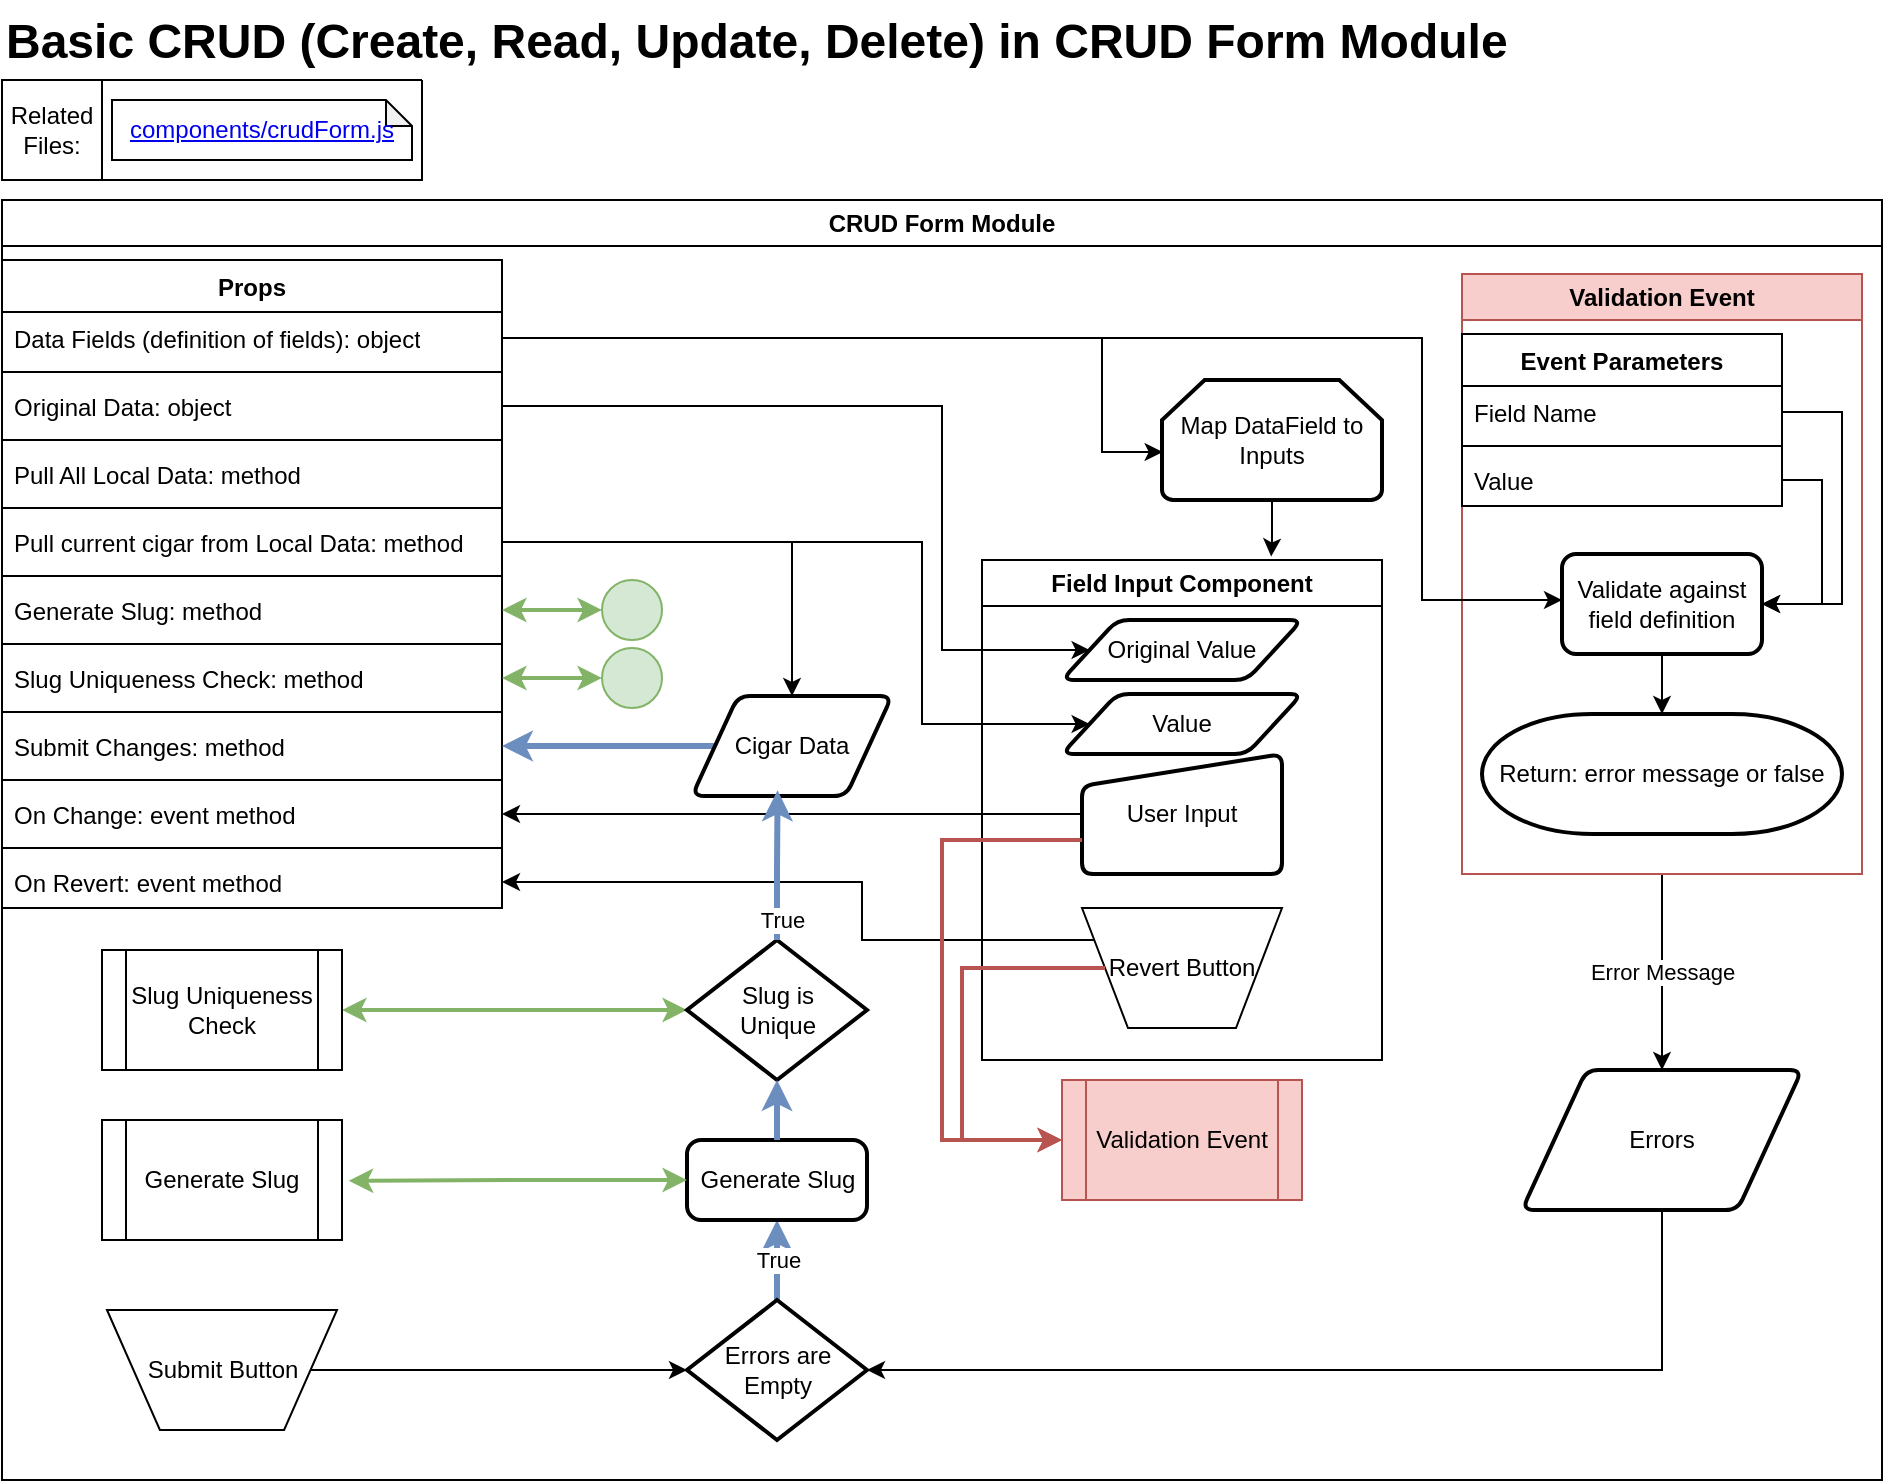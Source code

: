 <mxfile version="26.2.13">
  <diagram name="Page-1" id="9TfbhumZKOwv8vjmnpY6">
    <mxGraphModel dx="1239" dy="737" grid="1" gridSize="10" guides="1" tooltips="1" connect="1" arrows="1" fold="1" page="1" pageScale="1" pageWidth="850" pageHeight="1100" background="#ffffff" math="0" shadow="0">
      <root>
        <mxCell id="0" />
        <mxCell id="1" parent="0" />
        <mxCell id="gF07o2XM8CqkStnafHHP-1" value="&lt;h1 style=&quot;margin-top: 0px;&quot;&gt;Basic CRUD (Create, Read, Update, Delete) in CRUD Form Module&lt;/h1&gt;" style="text;html=1;whiteSpace=wrap;overflow=hidden;rounded=0;" parent="1" vertex="1">
          <mxGeometry x="10" y="10" width="950" height="40" as="geometry" />
        </mxCell>
        <mxCell id="gF07o2XM8CqkStnafHHP-4" value="Related Files:" style="whiteSpace=wrap;html=1;aspect=fixed;" parent="1" vertex="1">
          <mxGeometry x="10" y="50" width="50" height="50" as="geometry" />
        </mxCell>
        <mxCell id="gF07o2XM8CqkStnafHHP-5" value="" style="swimlane;startSize=0;" parent="1" vertex="1">
          <mxGeometry x="60" y="50" width="160" height="50" as="geometry">
            <mxRectangle x="60" y="50" width="50" height="40" as="alternateBounds" />
          </mxGeometry>
        </mxCell>
        <mxCell id="gF07o2XM8CqkStnafHHP-9" value="&lt;a href=&quot;https://github.com/macglencoe/EmporiumWebsite/blob/cms/components/crudForm.js&quot;&gt;components/crudForm.js&lt;/a&gt;" style="shape=note;whiteSpace=wrap;html=1;backgroundOutline=1;darkOpacity=0.05;size=13;" parent="gF07o2XM8CqkStnafHHP-5" vertex="1">
          <mxGeometry x="5" y="10" width="150" height="30" as="geometry" />
        </mxCell>
        <mxCell id="gF07o2XM8CqkStnafHHP-16" value="CRUD Form Module" style="swimlane;whiteSpace=wrap;html=1;" parent="1" vertex="1">
          <mxGeometry x="10" y="110" width="940" height="640" as="geometry">
            <mxRectangle x="10" y="210" width="140" height="30" as="alternateBounds" />
          </mxGeometry>
        </mxCell>
        <mxCell id="gF07o2XM8CqkStnafHHP-33" value="Props" style="swimlane;fontStyle=1;align=center;verticalAlign=top;childLayout=stackLayout;horizontal=1;startSize=26;horizontalStack=0;resizeParent=1;resizeParentMax=0;resizeLast=0;collapsible=1;marginBottom=0;whiteSpace=wrap;html=1;" parent="gF07o2XM8CqkStnafHHP-16" vertex="1">
          <mxGeometry y="30" width="250" height="324" as="geometry" />
        </mxCell>
        <mxCell id="gF07o2XM8CqkStnafHHP-34" value="Data Fields (definition of fields): object" style="text;strokeColor=none;fillColor=none;align=left;verticalAlign=top;spacingLeft=4;spacingRight=4;overflow=hidden;rotatable=0;points=[[0,0.5],[1,0.5]];portConstraint=eastwest;whiteSpace=wrap;html=1;" parent="gF07o2XM8CqkStnafHHP-33" vertex="1">
          <mxGeometry y="26" width="250" height="26" as="geometry" />
        </mxCell>
        <mxCell id="gF07o2XM8CqkStnafHHP-35" value="" style="line;strokeWidth=1;fillColor=none;align=left;verticalAlign=middle;spacingTop=-1;spacingLeft=3;spacingRight=3;rotatable=0;labelPosition=right;points=[];portConstraint=eastwest;strokeColor=inherit;" parent="gF07o2XM8CqkStnafHHP-33" vertex="1">
          <mxGeometry y="52" width="250" height="8" as="geometry" />
        </mxCell>
        <mxCell id="gF07o2XM8CqkStnafHHP-38" value="Original Data: object" style="text;strokeColor=none;fillColor=none;align=left;verticalAlign=top;spacingLeft=4;spacingRight=4;overflow=hidden;rotatable=0;points=[[0,0.5],[1,0.5]];portConstraint=eastwest;whiteSpace=wrap;html=1;" parent="gF07o2XM8CqkStnafHHP-33" vertex="1">
          <mxGeometry y="60" width="250" height="26" as="geometry" />
        </mxCell>
        <mxCell id="gF07o2XM8CqkStnafHHP-39" value="" style="line;strokeWidth=1;fillColor=none;align=left;verticalAlign=middle;spacingTop=-1;spacingLeft=3;spacingRight=3;rotatable=0;labelPosition=right;points=[];portConstraint=eastwest;strokeColor=inherit;" parent="gF07o2XM8CqkStnafHHP-33" vertex="1">
          <mxGeometry y="86" width="250" height="8" as="geometry" />
        </mxCell>
        <mxCell id="gF07o2XM8CqkStnafHHP-36" value="Pull All Local Data: method" style="text;strokeColor=none;fillColor=none;align=left;verticalAlign=top;spacingLeft=4;spacingRight=4;overflow=hidden;rotatable=0;points=[[0,0.5],[1,0.5]];portConstraint=eastwest;whiteSpace=wrap;html=1;" parent="gF07o2XM8CqkStnafHHP-33" vertex="1">
          <mxGeometry y="94" width="250" height="26" as="geometry" />
        </mxCell>
        <mxCell id="gF07o2XM8CqkStnafHHP-40" value="" style="line;strokeWidth=1;fillColor=none;align=left;verticalAlign=middle;spacingTop=-1;spacingLeft=3;spacingRight=3;rotatable=0;labelPosition=right;points=[];portConstraint=eastwest;strokeColor=inherit;" parent="gF07o2XM8CqkStnafHHP-33" vertex="1">
          <mxGeometry y="120" width="250" height="8" as="geometry" />
        </mxCell>
        <mxCell id="gF07o2XM8CqkStnafHHP-41" value="Pull current cigar from Local Data: method" style="text;strokeColor=none;fillColor=none;align=left;verticalAlign=top;spacingLeft=4;spacingRight=4;overflow=hidden;rotatable=0;points=[[0,0.5],[1,0.5]];portConstraint=eastwest;whiteSpace=wrap;html=1;" parent="gF07o2XM8CqkStnafHHP-33" vertex="1">
          <mxGeometry y="128" width="250" height="26" as="geometry" />
        </mxCell>
        <mxCell id="gF07o2XM8CqkStnafHHP-42" value="" style="line;strokeWidth=1;fillColor=none;align=left;verticalAlign=middle;spacingTop=-1;spacingLeft=3;spacingRight=3;rotatable=0;labelPosition=right;points=[];portConstraint=eastwest;strokeColor=inherit;" parent="gF07o2XM8CqkStnafHHP-33" vertex="1">
          <mxGeometry y="154" width="250" height="8" as="geometry" />
        </mxCell>
        <mxCell id="gF07o2XM8CqkStnafHHP-43" value="Generate Slug: method" style="text;strokeColor=none;fillColor=none;align=left;verticalAlign=top;spacingLeft=4;spacingRight=4;overflow=hidden;rotatable=0;points=[[0,0.5],[1,0.5]];portConstraint=eastwest;whiteSpace=wrap;html=1;" parent="gF07o2XM8CqkStnafHHP-33" vertex="1">
          <mxGeometry y="162" width="250" height="26" as="geometry" />
        </mxCell>
        <mxCell id="gF07o2XM8CqkStnafHHP-44" value="" style="line;strokeWidth=1;fillColor=none;align=left;verticalAlign=middle;spacingTop=-1;spacingLeft=3;spacingRight=3;rotatable=0;labelPosition=right;points=[];portConstraint=eastwest;strokeColor=inherit;" parent="gF07o2XM8CqkStnafHHP-33" vertex="1">
          <mxGeometry y="188" width="250" height="8" as="geometry" />
        </mxCell>
        <mxCell id="gF07o2XM8CqkStnafHHP-45" value="Slug Uniqueness Check: method" style="text;strokeColor=none;fillColor=none;align=left;verticalAlign=top;spacingLeft=4;spacingRight=4;overflow=hidden;rotatable=0;points=[[0,0.5],[1,0.5]];portConstraint=eastwest;whiteSpace=wrap;html=1;" parent="gF07o2XM8CqkStnafHHP-33" vertex="1">
          <mxGeometry y="196" width="250" height="26" as="geometry" />
        </mxCell>
        <mxCell id="gF07o2XM8CqkStnafHHP-46" value="" style="line;strokeWidth=1;fillColor=none;align=left;verticalAlign=middle;spacingTop=-1;spacingLeft=3;spacingRight=3;rotatable=0;labelPosition=right;points=[];portConstraint=eastwest;strokeColor=inherit;" parent="gF07o2XM8CqkStnafHHP-33" vertex="1">
          <mxGeometry y="222" width="250" height="8" as="geometry" />
        </mxCell>
        <mxCell id="gF07o2XM8CqkStnafHHP-47" value="Submit Changes: method" style="text;strokeColor=none;fillColor=none;align=left;verticalAlign=top;spacingLeft=4;spacingRight=4;overflow=hidden;rotatable=0;points=[[0,0.5],[1,0.5]];portConstraint=eastwest;whiteSpace=wrap;html=1;" parent="gF07o2XM8CqkStnafHHP-33" vertex="1">
          <mxGeometry y="230" width="250" height="26" as="geometry" />
        </mxCell>
        <mxCell id="gF07o2XM8CqkStnafHHP-48" value="" style="line;strokeWidth=1;fillColor=none;align=left;verticalAlign=middle;spacingTop=-1;spacingLeft=3;spacingRight=3;rotatable=0;labelPosition=right;points=[];portConstraint=eastwest;strokeColor=inherit;" parent="gF07o2XM8CqkStnafHHP-33" vertex="1">
          <mxGeometry y="256" width="250" height="8" as="geometry" />
        </mxCell>
        <mxCell id="gF07o2XM8CqkStnafHHP-49" value="On Change: event method" style="text;strokeColor=none;fillColor=none;align=left;verticalAlign=top;spacingLeft=4;spacingRight=4;overflow=hidden;rotatable=0;points=[[0,0.5],[1,0.5]];portConstraint=eastwest;whiteSpace=wrap;html=1;" parent="gF07o2XM8CqkStnafHHP-33" vertex="1">
          <mxGeometry y="264" width="250" height="26" as="geometry" />
        </mxCell>
        <mxCell id="gF07o2XM8CqkStnafHHP-50" value="" style="line;strokeWidth=1;fillColor=none;align=left;verticalAlign=middle;spacingTop=-1;spacingLeft=3;spacingRight=3;rotatable=0;labelPosition=right;points=[];portConstraint=eastwest;strokeColor=inherit;" parent="gF07o2XM8CqkStnafHHP-33" vertex="1">
          <mxGeometry y="290" width="250" height="8" as="geometry" />
        </mxCell>
        <mxCell id="gF07o2XM8CqkStnafHHP-51" value="On Revert: event method" style="text;strokeColor=none;fillColor=none;align=left;verticalAlign=top;spacingLeft=4;spacingRight=4;overflow=hidden;rotatable=0;points=[[0,0.5],[1,0.5]];portConstraint=eastwest;whiteSpace=wrap;html=1;" parent="gF07o2XM8CqkStnafHHP-33" vertex="1">
          <mxGeometry y="298" width="250" height="26" as="geometry" />
        </mxCell>
        <mxCell id="qtyGDBOndFJ6fSlMXyA5-16" value="Error Message" style="edgeStyle=orthogonalEdgeStyle;rounded=0;orthogonalLoop=1;jettySize=auto;html=1;entryX=0.5;entryY=0;entryDx=0;entryDy=0;" edge="1" parent="gF07o2XM8CqkStnafHHP-16" source="qtyGDBOndFJ6fSlMXyA5-3" target="qtyGDBOndFJ6fSlMXyA5-4">
          <mxGeometry relative="1" as="geometry" />
        </mxCell>
        <mxCell id="qtyGDBOndFJ6fSlMXyA5-3" value="Validation Event" style="swimlane;whiteSpace=wrap;html=1;fillColor=#f8cecc;strokeColor=#b85450;" vertex="1" parent="gF07o2XM8CqkStnafHHP-16">
          <mxGeometry x="730" y="37" width="200" height="300" as="geometry" />
        </mxCell>
        <mxCell id="qtyGDBOndFJ6fSlMXyA5-5" value="Event Parameters" style="swimlane;fontStyle=1;align=center;verticalAlign=top;childLayout=stackLayout;horizontal=1;startSize=26;horizontalStack=0;resizeParent=1;resizeParentMax=0;resizeLast=0;collapsible=1;marginBottom=0;whiteSpace=wrap;html=1;" vertex="1" parent="qtyGDBOndFJ6fSlMXyA5-3">
          <mxGeometry y="30" width="160" height="86" as="geometry" />
        </mxCell>
        <mxCell id="qtyGDBOndFJ6fSlMXyA5-6" value="Field Name" style="text;strokeColor=none;fillColor=none;align=left;verticalAlign=top;spacingLeft=4;spacingRight=4;overflow=hidden;rotatable=0;points=[[0,0.5],[1,0.5]];portConstraint=eastwest;whiteSpace=wrap;html=1;" vertex="1" parent="qtyGDBOndFJ6fSlMXyA5-5">
          <mxGeometry y="26" width="160" height="26" as="geometry" />
        </mxCell>
        <mxCell id="qtyGDBOndFJ6fSlMXyA5-7" value="" style="line;strokeWidth=1;fillColor=none;align=left;verticalAlign=middle;spacingTop=-1;spacingLeft=3;spacingRight=3;rotatable=0;labelPosition=right;points=[];portConstraint=eastwest;strokeColor=inherit;" vertex="1" parent="qtyGDBOndFJ6fSlMXyA5-5">
          <mxGeometry y="52" width="160" height="8" as="geometry" />
        </mxCell>
        <mxCell id="qtyGDBOndFJ6fSlMXyA5-8" value="Value" style="text;strokeColor=none;fillColor=none;align=left;verticalAlign=top;spacingLeft=4;spacingRight=4;overflow=hidden;rotatable=0;points=[[0,0.5],[1,0.5]];portConstraint=eastwest;whiteSpace=wrap;html=1;" vertex="1" parent="qtyGDBOndFJ6fSlMXyA5-5">
          <mxGeometry y="60" width="160" height="26" as="geometry" />
        </mxCell>
        <mxCell id="qtyGDBOndFJ6fSlMXyA5-10" value="Validate against field definition" style="rounded=1;whiteSpace=wrap;html=1;absoluteArcSize=1;arcSize=14;strokeWidth=2;" vertex="1" parent="qtyGDBOndFJ6fSlMXyA5-3">
          <mxGeometry x="50" y="140" width="100" height="50" as="geometry" />
        </mxCell>
        <mxCell id="qtyGDBOndFJ6fSlMXyA5-11" style="edgeStyle=orthogonalEdgeStyle;rounded=0;orthogonalLoop=1;jettySize=auto;html=1;entryX=1;entryY=0.5;entryDx=0;entryDy=0;exitX=1;exitY=0.5;exitDx=0;exitDy=0;" edge="1" parent="qtyGDBOndFJ6fSlMXyA5-3" source="qtyGDBOndFJ6fSlMXyA5-6" target="qtyGDBOndFJ6fSlMXyA5-10">
          <mxGeometry relative="1" as="geometry">
            <Array as="points">
              <mxPoint x="190" y="69" />
              <mxPoint x="190" y="165" />
            </Array>
          </mxGeometry>
        </mxCell>
        <mxCell id="qtyGDBOndFJ6fSlMXyA5-13" style="edgeStyle=orthogonalEdgeStyle;rounded=0;orthogonalLoop=1;jettySize=auto;html=1;entryX=1;entryY=0.5;entryDx=0;entryDy=0;exitX=1;exitY=0.5;exitDx=0;exitDy=0;" edge="1" parent="qtyGDBOndFJ6fSlMXyA5-3" source="qtyGDBOndFJ6fSlMXyA5-8" target="qtyGDBOndFJ6fSlMXyA5-10">
          <mxGeometry relative="1" as="geometry" />
        </mxCell>
        <mxCell id="qtyGDBOndFJ6fSlMXyA5-14" value="Return: error message or false" style="strokeWidth=2;html=1;shape=mxgraph.flowchart.terminator;whiteSpace=wrap;" vertex="1" parent="qtyGDBOndFJ6fSlMXyA5-3">
          <mxGeometry x="10" y="220" width="180" height="60" as="geometry" />
        </mxCell>
        <mxCell id="qtyGDBOndFJ6fSlMXyA5-15" style="edgeStyle=orthogonalEdgeStyle;rounded=0;orthogonalLoop=1;jettySize=auto;html=1;entryX=0.5;entryY=0;entryDx=0;entryDy=0;entryPerimeter=0;" edge="1" parent="qtyGDBOndFJ6fSlMXyA5-3" source="qtyGDBOndFJ6fSlMXyA5-10" target="qtyGDBOndFJ6fSlMXyA5-14">
          <mxGeometry relative="1" as="geometry" />
        </mxCell>
        <mxCell id="qtyGDBOndFJ6fSlMXyA5-4" value="Errors" style="shape=parallelogram;html=1;strokeWidth=2;perimeter=parallelogramPerimeter;whiteSpace=wrap;rounded=1;arcSize=12;size=0.23;" vertex="1" parent="gF07o2XM8CqkStnafHHP-16">
          <mxGeometry x="760" y="435" width="140" height="70" as="geometry" />
        </mxCell>
        <mxCell id="qtyGDBOndFJ6fSlMXyA5-9" style="edgeStyle=orthogonalEdgeStyle;rounded=0;orthogonalLoop=1;jettySize=auto;html=1;" edge="1" parent="gF07o2XM8CqkStnafHHP-16" source="gF07o2XM8CqkStnafHHP-34" target="qtyGDBOndFJ6fSlMXyA5-10">
          <mxGeometry relative="1" as="geometry">
            <mxPoint x="620.0" y="490" as="targetPoint" />
            <Array as="points">
              <mxPoint x="710" y="69" />
              <mxPoint x="710" y="200" />
            </Array>
          </mxGeometry>
        </mxCell>
        <mxCell id="qtyGDBOndFJ6fSlMXyA5-20" style="edgeStyle=orthogonalEdgeStyle;rounded=0;orthogonalLoop=1;jettySize=auto;html=1;entryX=0.723;entryY=-0.007;entryDx=0;entryDy=0;entryPerimeter=0;" edge="1" parent="gF07o2XM8CqkStnafHHP-16" source="qtyGDBOndFJ6fSlMXyA5-17" target="qtyGDBOndFJ6fSlMXyA5-19">
          <mxGeometry relative="1" as="geometry" />
        </mxCell>
        <mxCell id="qtyGDBOndFJ6fSlMXyA5-17" value="Map DataField to Inputs" style="strokeWidth=2;html=1;shape=mxgraph.flowchart.loop_limit;whiteSpace=wrap;" vertex="1" parent="gF07o2XM8CqkStnafHHP-16">
          <mxGeometry x="580" y="90" width="110" height="60" as="geometry" />
        </mxCell>
        <mxCell id="qtyGDBOndFJ6fSlMXyA5-19" value="Field Input Component" style="swimlane;whiteSpace=wrap;html=1;" vertex="1" parent="gF07o2XM8CqkStnafHHP-16">
          <mxGeometry x="490" y="180" width="200" height="250" as="geometry" />
        </mxCell>
        <mxCell id="qtyGDBOndFJ6fSlMXyA5-1" value="User Input" style="html=1;strokeWidth=2;shape=manualInput;whiteSpace=wrap;rounded=1;size=16;arcSize=11;" vertex="1" parent="qtyGDBOndFJ6fSlMXyA5-19">
          <mxGeometry x="50" y="97" width="100" height="60" as="geometry" />
        </mxCell>
        <mxCell id="qtyGDBOndFJ6fSlMXyA5-21" value="Revert Button" style="verticalLabelPosition=middle;verticalAlign=middle;html=1;shape=trapezoid;perimeter=trapezoidPerimeter;whiteSpace=wrap;size=0.23;arcSize=10;flipV=1;labelPosition=center;align=center;" vertex="1" parent="qtyGDBOndFJ6fSlMXyA5-19">
          <mxGeometry x="50" y="174" width="100" height="60" as="geometry" />
        </mxCell>
        <mxCell id="qtyGDBOndFJ6fSlMXyA5-34" value="Value" style="shape=parallelogram;html=1;strokeWidth=2;perimeter=parallelogramPerimeter;whiteSpace=wrap;rounded=1;arcSize=12;size=0.23;" vertex="1" parent="qtyGDBOndFJ6fSlMXyA5-19">
          <mxGeometry x="40" y="67" width="120" height="30" as="geometry" />
        </mxCell>
        <mxCell id="qtyGDBOndFJ6fSlMXyA5-35" value="Original Value" style="shape=parallelogram;html=1;strokeWidth=2;perimeter=parallelogramPerimeter;whiteSpace=wrap;rounded=1;arcSize=12;size=0.23;" vertex="1" parent="qtyGDBOndFJ6fSlMXyA5-19">
          <mxGeometry x="40" y="30" width="120" height="30" as="geometry" />
        </mxCell>
        <mxCell id="qtyGDBOndFJ6fSlMXyA5-27" value="" style="edgeStyle=orthogonalEdgeStyle;rounded=0;orthogonalLoop=1;jettySize=auto;html=1;entryX=1;entryY=0.5;entryDx=0;entryDy=0;" edge="1" parent="gF07o2XM8CqkStnafHHP-16" source="qtyGDBOndFJ6fSlMXyA5-1" target="gF07o2XM8CqkStnafHHP-49">
          <mxGeometry relative="1" as="geometry">
            <mxPoint x="550" y="417" as="sourcePoint" />
            <mxPoint x="475" y="307" as="targetPoint" />
          </mxGeometry>
        </mxCell>
        <mxCell id="qtyGDBOndFJ6fSlMXyA5-28" value="Validation Event" style="shape=process;whiteSpace=wrap;html=1;backgroundOutline=1;fillColor=#f8cecc;strokeColor=#b85450;" vertex="1" parent="gF07o2XM8CqkStnafHHP-16">
          <mxGeometry x="530" y="440" width="120" height="60" as="geometry" />
        </mxCell>
        <mxCell id="qtyGDBOndFJ6fSlMXyA5-33" style="edgeStyle=orthogonalEdgeStyle;rounded=0;orthogonalLoop=1;jettySize=auto;html=1;entryX=0.003;entryY=0.6;entryDx=0;entryDy=0;entryPerimeter=0;" edge="1" parent="gF07o2XM8CqkStnafHHP-16" source="gF07o2XM8CqkStnafHHP-34" target="qtyGDBOndFJ6fSlMXyA5-17">
          <mxGeometry relative="1" as="geometry">
            <Array as="points">
              <mxPoint x="550" y="69" />
              <mxPoint x="550" y="126" />
            </Array>
          </mxGeometry>
        </mxCell>
        <mxCell id="qtyGDBOndFJ6fSlMXyA5-37" style="edgeStyle=orthogonalEdgeStyle;rounded=0;orthogonalLoop=1;jettySize=auto;html=1;entryX=0;entryY=0.5;entryDx=0;entryDy=0;" edge="1" parent="gF07o2XM8CqkStnafHHP-16" source="gF07o2XM8CqkStnafHHP-38" target="qtyGDBOndFJ6fSlMXyA5-35">
          <mxGeometry relative="1" as="geometry">
            <Array as="points">
              <mxPoint x="470" y="103" />
              <mxPoint x="470" y="225" />
            </Array>
          </mxGeometry>
        </mxCell>
        <mxCell id="qtyGDBOndFJ6fSlMXyA5-38" style="edgeStyle=elbowEdgeStyle;rounded=0;orthogonalLoop=1;jettySize=auto;html=1;entryX=0;entryY=0.5;entryDx=0;entryDy=0;startArrow=none;startFill=0;" edge="1" parent="gF07o2XM8CqkStnafHHP-16" source="gF07o2XM8CqkStnafHHP-41" target="qtyGDBOndFJ6fSlMXyA5-34">
          <mxGeometry relative="1" as="geometry">
            <Array as="points">
              <mxPoint x="460" y="220" />
            </Array>
          </mxGeometry>
        </mxCell>
        <mxCell id="qtyGDBOndFJ6fSlMXyA5-39" style="edgeStyle=orthogonalEdgeStyle;rounded=0;orthogonalLoop=1;jettySize=auto;html=1;entryX=1;entryY=0.5;entryDx=0;entryDy=0;" edge="1" parent="gF07o2XM8CqkStnafHHP-16" source="qtyGDBOndFJ6fSlMXyA5-21" target="gF07o2XM8CqkStnafHHP-51">
          <mxGeometry relative="1" as="geometry">
            <Array as="points">
              <mxPoint x="430" y="370" />
              <mxPoint x="430" y="341" />
            </Array>
          </mxGeometry>
        </mxCell>
        <mxCell id="qtyGDBOndFJ6fSlMXyA5-41" style="edgeStyle=orthogonalEdgeStyle;rounded=0;orthogonalLoop=1;jettySize=auto;html=1;entryX=0;entryY=0.5;entryDx=0;entryDy=0;fillColor=#f8cecc;strokeColor=#b85450;strokeWidth=2;" edge="1" parent="gF07o2XM8CqkStnafHHP-16" source="qtyGDBOndFJ6fSlMXyA5-1" target="qtyGDBOndFJ6fSlMXyA5-28">
          <mxGeometry relative="1" as="geometry">
            <Array as="points">
              <mxPoint x="470" y="320" />
              <mxPoint x="470" y="470" />
            </Array>
          </mxGeometry>
        </mxCell>
        <mxCell id="qtyGDBOndFJ6fSlMXyA5-42" style="edgeStyle=orthogonalEdgeStyle;rounded=0;orthogonalLoop=1;jettySize=auto;html=1;entryX=0;entryY=0.5;entryDx=0;entryDy=0;exitX=0;exitY=0.5;exitDx=0;exitDy=0;fillColor=#f8cecc;strokeColor=#b85450;strokeWidth=2;" edge="1" parent="gF07o2XM8CqkStnafHHP-16" source="qtyGDBOndFJ6fSlMXyA5-21" target="qtyGDBOndFJ6fSlMXyA5-28">
          <mxGeometry relative="1" as="geometry">
            <Array as="points">
              <mxPoint x="480" y="384" />
              <mxPoint x="480" y="470" />
            </Array>
          </mxGeometry>
        </mxCell>
        <mxCell id="qtyGDBOndFJ6fSlMXyA5-46" value="Submit Button" style="verticalLabelPosition=middle;verticalAlign=middle;html=1;shape=trapezoid;perimeter=trapezoidPerimeter;whiteSpace=wrap;size=0.23;arcSize=10;flipV=1;labelPosition=center;align=center;" vertex="1" parent="gF07o2XM8CqkStnafHHP-16">
          <mxGeometry x="52.5" y="555" width="115" height="60" as="geometry" />
        </mxCell>
        <mxCell id="qtyGDBOndFJ6fSlMXyA5-61" value="True" style="edgeStyle=orthogonalEdgeStyle;rounded=0;orthogonalLoop=1;jettySize=auto;html=1;entryX=0.5;entryY=1;entryDx=0;entryDy=0;fillColor=#dae8fc;strokeColor=#6c8ebf;strokeWidth=3;" edge="1" parent="gF07o2XM8CqkStnafHHP-16" source="qtyGDBOndFJ6fSlMXyA5-55" target="qtyGDBOndFJ6fSlMXyA5-60">
          <mxGeometry relative="1" as="geometry" />
        </mxCell>
        <mxCell id="qtyGDBOndFJ6fSlMXyA5-55" value="Errors are Empty" style="strokeWidth=2;html=1;shape=mxgraph.flowchart.decision;whiteSpace=wrap;" vertex="1" parent="gF07o2XM8CqkStnafHHP-16">
          <mxGeometry x="342.5" y="550" width="90" height="70" as="geometry" />
        </mxCell>
        <mxCell id="qtyGDBOndFJ6fSlMXyA5-57" style="edgeStyle=orthogonalEdgeStyle;rounded=0;orthogonalLoop=1;jettySize=auto;html=1;entryX=1;entryY=0.5;entryDx=0;entryDy=0;entryPerimeter=0;" edge="1" parent="gF07o2XM8CqkStnafHHP-16" source="qtyGDBOndFJ6fSlMXyA5-4" target="qtyGDBOndFJ6fSlMXyA5-55">
          <mxGeometry relative="1" as="geometry">
            <Array as="points">
              <mxPoint x="830" y="585" />
            </Array>
          </mxGeometry>
        </mxCell>
        <mxCell id="qtyGDBOndFJ6fSlMXyA5-60" value="Generate Slug" style="rounded=1;whiteSpace=wrap;html=1;absoluteArcSize=1;arcSize=14;strokeWidth=2;" vertex="1" parent="gF07o2XM8CqkStnafHHP-16">
          <mxGeometry x="342.5" y="470" width="90" height="40" as="geometry" />
        </mxCell>
        <mxCell id="qtyGDBOndFJ6fSlMXyA5-76" style="edgeStyle=orthogonalEdgeStyle;rounded=0;orthogonalLoop=1;jettySize=auto;html=1;entryX=1;entryY=0.5;entryDx=0;entryDy=0;startArrow=classic;startFill=1;fillColor=#d5e8d4;strokeColor=#82b366;strokeWidth=2;" edge="1" parent="gF07o2XM8CqkStnafHHP-16" source="qtyGDBOndFJ6fSlMXyA5-63" target="qtyGDBOndFJ6fSlMXyA5-75">
          <mxGeometry relative="1" as="geometry" />
        </mxCell>
        <mxCell id="qtyGDBOndFJ6fSlMXyA5-63" value="Slug is&lt;div&gt;Unique&lt;/div&gt;" style="strokeWidth=2;html=1;shape=mxgraph.flowchart.decision;whiteSpace=wrap;" vertex="1" parent="gF07o2XM8CqkStnafHHP-16">
          <mxGeometry x="342.5" y="370" width="90" height="70" as="geometry" />
        </mxCell>
        <mxCell id="qtyGDBOndFJ6fSlMXyA5-65" style="edgeStyle=orthogonalEdgeStyle;rounded=0;orthogonalLoop=1;jettySize=auto;html=1;entryX=0.5;entryY=1;entryDx=0;entryDy=0;entryPerimeter=0;strokeWidth=3;fillColor=#dae8fc;strokeColor=#6c8ebf;" edge="1" parent="gF07o2XM8CqkStnafHHP-16" source="qtyGDBOndFJ6fSlMXyA5-60" target="qtyGDBOndFJ6fSlMXyA5-63">
          <mxGeometry relative="1" as="geometry" />
        </mxCell>
        <mxCell id="qtyGDBOndFJ6fSlMXyA5-68" style="edgeStyle=orthogonalEdgeStyle;rounded=0;orthogonalLoop=1;jettySize=auto;html=1;entryX=1;entryY=0.5;entryDx=0;entryDy=0;fillColor=#dae8fc;strokeColor=#6c8ebf;strokeWidth=3;" edge="1" parent="gF07o2XM8CqkStnafHHP-16" source="qtyGDBOndFJ6fSlMXyA5-67" target="gF07o2XM8CqkStnafHHP-47">
          <mxGeometry relative="1" as="geometry" />
        </mxCell>
        <mxCell id="qtyGDBOndFJ6fSlMXyA5-67" value="Cigar Data" style="shape=parallelogram;html=1;strokeWidth=2;perimeter=parallelogramPerimeter;whiteSpace=wrap;rounded=1;arcSize=12;size=0.23;" vertex="1" parent="gF07o2XM8CqkStnafHHP-16">
          <mxGeometry x="345" y="248" width="100" height="50" as="geometry" />
        </mxCell>
        <mxCell id="qtyGDBOndFJ6fSlMXyA5-70" style="edgeStyle=orthogonalEdgeStyle;rounded=0;orthogonalLoop=1;jettySize=auto;html=1;entryX=0.5;entryY=0;entryDx=0;entryDy=0;" edge="1" parent="gF07o2XM8CqkStnafHHP-16" source="gF07o2XM8CqkStnafHHP-41" target="qtyGDBOndFJ6fSlMXyA5-67">
          <mxGeometry relative="1" as="geometry" />
        </mxCell>
        <mxCell id="qtyGDBOndFJ6fSlMXyA5-71" value="True" style="edgeStyle=orthogonalEdgeStyle;rounded=0;orthogonalLoop=1;jettySize=auto;html=1;entryX=0.428;entryY=0.943;entryDx=0;entryDy=0;entryPerimeter=0;fillColor=#dae8fc;strokeColor=#6c8ebf;strokeWidth=3;" edge="1" parent="gF07o2XM8CqkStnafHHP-16" source="qtyGDBOndFJ6fSlMXyA5-63" target="qtyGDBOndFJ6fSlMXyA5-67">
          <mxGeometry x="-0.734" y="-2" relative="1" as="geometry">
            <mxPoint as="offset" />
          </mxGeometry>
        </mxCell>
        <mxCell id="qtyGDBOndFJ6fSlMXyA5-73" value="Generate Slug" style="shape=process;whiteSpace=wrap;html=1;backgroundOutline=1;" vertex="1" parent="gF07o2XM8CqkStnafHHP-16">
          <mxGeometry x="50" y="460" width="120" height="60" as="geometry" />
        </mxCell>
        <mxCell id="qtyGDBOndFJ6fSlMXyA5-74" style="edgeStyle=orthogonalEdgeStyle;rounded=0;orthogonalLoop=1;jettySize=auto;html=1;entryX=1.028;entryY=0.507;entryDx=0;entryDy=0;entryPerimeter=0;startArrow=classic;startFill=1;fillColor=#d5e8d4;strokeColor=#82b366;strokeWidth=2;" edge="1" parent="gF07o2XM8CqkStnafHHP-16" source="qtyGDBOndFJ6fSlMXyA5-60" target="qtyGDBOndFJ6fSlMXyA5-73">
          <mxGeometry relative="1" as="geometry" />
        </mxCell>
        <mxCell id="qtyGDBOndFJ6fSlMXyA5-75" value="Slug Uniqueness Check" style="shape=process;whiteSpace=wrap;html=1;backgroundOutline=1;" vertex="1" parent="gF07o2XM8CqkStnafHHP-16">
          <mxGeometry x="50" y="375" width="120" height="60" as="geometry" />
        </mxCell>
        <mxCell id="qtyGDBOndFJ6fSlMXyA5-77" value="" style="verticalLabelPosition=bottom;verticalAlign=top;html=1;shape=mxgraph.flowchart.on-page_reference;fillColor=#d5e8d4;strokeColor=#82b366;" vertex="1" parent="gF07o2XM8CqkStnafHHP-16">
          <mxGeometry x="300" y="190" width="30" height="30" as="geometry" />
        </mxCell>
        <mxCell id="qtyGDBOndFJ6fSlMXyA5-78" value="" style="verticalLabelPosition=bottom;verticalAlign=top;html=1;shape=mxgraph.flowchart.on-page_reference;fillColor=#d5e8d4;strokeColor=#82b366;" vertex="1" parent="gF07o2XM8CqkStnafHHP-16">
          <mxGeometry x="300" y="224" width="30" height="30" as="geometry" />
        </mxCell>
        <mxCell id="qtyGDBOndFJ6fSlMXyA5-79" style="edgeStyle=orthogonalEdgeStyle;rounded=0;orthogonalLoop=1;jettySize=auto;html=1;entryX=0;entryY=0.5;entryDx=0;entryDy=0;entryPerimeter=0;startArrow=classic;startFill=1;fillColor=#d5e8d4;strokeColor=#82b366;strokeWidth=2;" edge="1" parent="gF07o2XM8CqkStnafHHP-16" source="gF07o2XM8CqkStnafHHP-43" target="qtyGDBOndFJ6fSlMXyA5-77">
          <mxGeometry relative="1" as="geometry" />
        </mxCell>
        <mxCell id="qtyGDBOndFJ6fSlMXyA5-80" style="edgeStyle=orthogonalEdgeStyle;rounded=0;orthogonalLoop=1;jettySize=auto;html=1;entryX=0;entryY=0.5;entryDx=0;entryDy=0;entryPerimeter=0;startArrow=classic;startFill=1;fillColor=#d5e8d4;strokeColor=#82b366;strokeWidth=2;" edge="1" parent="gF07o2XM8CqkStnafHHP-16" source="gF07o2XM8CqkStnafHHP-45" target="qtyGDBOndFJ6fSlMXyA5-78">
          <mxGeometry relative="1" as="geometry" />
        </mxCell>
        <mxCell id="qtyGDBOndFJ6fSlMXyA5-81" style="edgeStyle=orthogonalEdgeStyle;rounded=0;orthogonalLoop=1;jettySize=auto;html=1;entryX=0;entryY=0.5;entryDx=0;entryDy=0;entryPerimeter=0;" edge="1" parent="gF07o2XM8CqkStnafHHP-16" source="qtyGDBOndFJ6fSlMXyA5-46" target="qtyGDBOndFJ6fSlMXyA5-55">
          <mxGeometry relative="1" as="geometry" />
        </mxCell>
      </root>
    </mxGraphModel>
  </diagram>
</mxfile>
